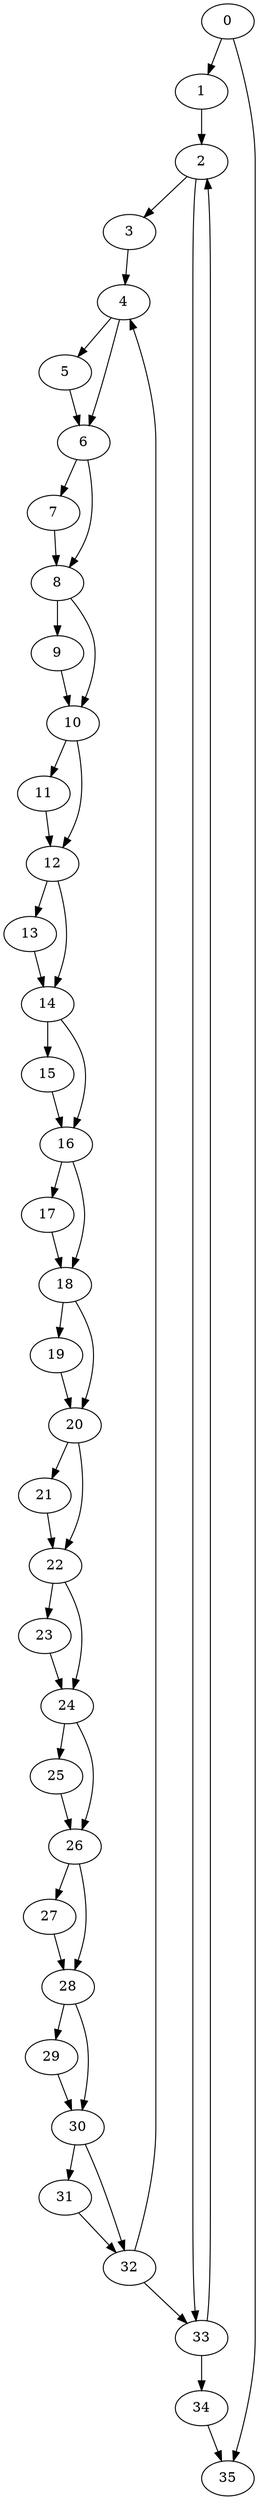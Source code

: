 digraph {
	0
	1
	2
	3
	4
	5
	6
	7
	8
	9
	10
	11
	12
	13
	14
	15
	16
	17
	18
	19
	20
	21
	22
	23
	24
	25
	26
	27
	28
	29
	30
	31
	32
	33
	34
	35
	12 -> 14
	13 -> 14
	14 -> 15
	20 -> 21
	22 -> 24
	23 -> 24
	25 -> 26
	24 -> 26
	28 -> 30
	29 -> 30
	0 -> 1
	18 -> 19
	22 -> 23
	30 -> 32
	31 -> 32
	4 -> 6
	5 -> 6
	8 -> 9
	2 -> 33
	32 -> 33
	16 -> 17
	24 -> 25
	26 -> 27
	33 -> 34
	1 -> 2
	33 -> 2
	2 -> 3
	6 -> 7
	8 -> 10
	9 -> 10
	10 -> 11
	16 -> 18
	17 -> 18
	0 -> 35
	34 -> 35
	4 -> 5
	6 -> 8
	7 -> 8
	12 -> 13
	18 -> 20
	19 -> 20
	26 -> 28
	27 -> 28
	30 -> 31
	3 -> 4
	32 -> 4
	10 -> 12
	11 -> 12
	14 -> 16
	15 -> 16
	20 -> 22
	21 -> 22
	28 -> 29
}
